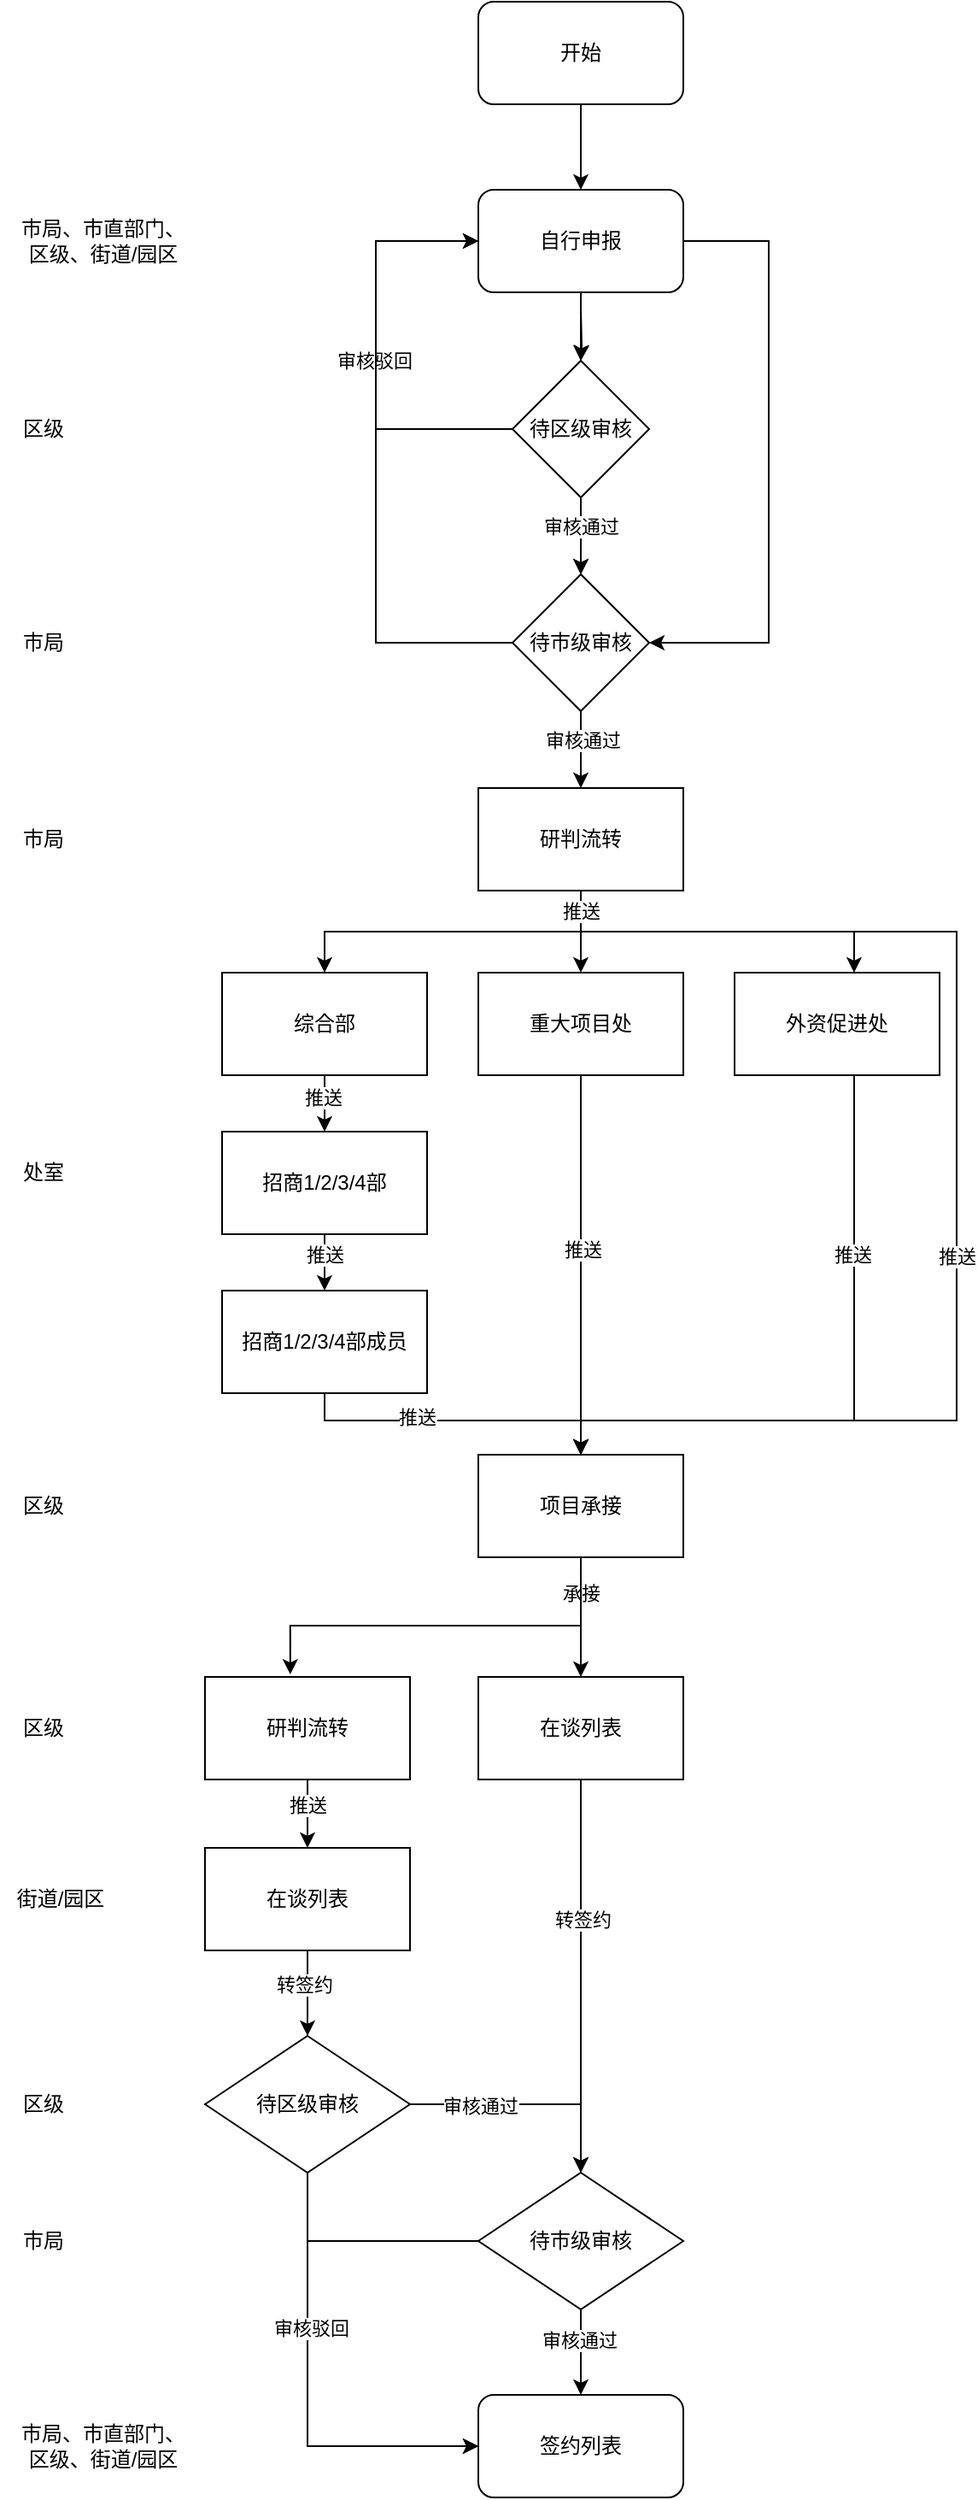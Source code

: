 <mxfile version="26.0.2">
  <diagram name="第 1 页" id="-78T5JWSiIahzSValokN">
    <mxGraphModel dx="1603" dy="817" grid="1" gridSize="10" guides="1" tooltips="1" connect="1" arrows="1" fold="1" page="1" pageScale="1" pageWidth="3300" pageHeight="4681" math="0" shadow="0">
      <root>
        <mxCell id="0" />
        <mxCell id="1" parent="0" />
        <mxCell id="tJxeAwG3_zR4GEV5-iHH-3" style="edgeStyle=orthogonalEdgeStyle;rounded=0;orthogonalLoop=1;jettySize=auto;html=1;exitX=0.5;exitY=1;exitDx=0;exitDy=0;entryX=0.5;entryY=0;entryDx=0;entryDy=0;" edge="1" parent="1" source="tJxeAwG3_zR4GEV5-iHH-1" target="tJxeAwG3_zR4GEV5-iHH-2">
          <mxGeometry relative="1" as="geometry" />
        </mxCell>
        <mxCell id="tJxeAwG3_zR4GEV5-iHH-1" value="开始" style="rounded=1;whiteSpace=wrap;html=1;" vertex="1" parent="1">
          <mxGeometry x="320" y="40" width="120" height="60" as="geometry" />
        </mxCell>
        <mxCell id="tJxeAwG3_zR4GEV5-iHH-8" value="" style="edgeStyle=orthogonalEdgeStyle;rounded=0;orthogonalLoop=1;jettySize=auto;html=1;" edge="1" parent="1" target="tJxeAwG3_zR4GEV5-iHH-5">
          <mxGeometry relative="1" as="geometry">
            <mxPoint x="380" y="220" as="sourcePoint" />
          </mxGeometry>
        </mxCell>
        <mxCell id="tJxeAwG3_zR4GEV5-iHH-10" style="edgeStyle=orthogonalEdgeStyle;rounded=0;orthogonalLoop=1;jettySize=auto;html=1;exitX=0.5;exitY=1;exitDx=0;exitDy=0;entryX=0.5;entryY=0;entryDx=0;entryDy=0;" edge="1" parent="1" source="tJxeAwG3_zR4GEV5-iHH-5" target="tJxeAwG3_zR4GEV5-iHH-6">
          <mxGeometry relative="1" as="geometry" />
        </mxCell>
        <mxCell id="tJxeAwG3_zR4GEV5-iHH-20" style="edgeStyle=orthogonalEdgeStyle;rounded=0;orthogonalLoop=1;jettySize=auto;html=1;entryX=1;entryY=0.5;entryDx=0;entryDy=0;" edge="1" parent="1" source="tJxeAwG3_zR4GEV5-iHH-2" target="tJxeAwG3_zR4GEV5-iHH-6">
          <mxGeometry relative="1" as="geometry">
            <Array as="points">
              <mxPoint x="490" y="180" />
              <mxPoint x="490" y="415" />
            </Array>
          </mxGeometry>
        </mxCell>
        <mxCell id="tJxeAwG3_zR4GEV5-iHH-2" value="自行申报" style="rounded=1;whiteSpace=wrap;html=1;" vertex="1" parent="1">
          <mxGeometry x="320" y="150" width="120" height="60" as="geometry" />
        </mxCell>
        <mxCell id="tJxeAwG3_zR4GEV5-iHH-4" value="市局、市直部门、&lt;br&gt;区级、街道/园区" style="text;html=1;align=center;verticalAlign=middle;resizable=0;points=[];autosize=1;strokeColor=none;fillColor=none;" vertex="1" parent="1">
          <mxGeometry x="40" y="160" width="120" height="40" as="geometry" />
        </mxCell>
        <mxCell id="tJxeAwG3_zR4GEV5-iHH-7" value="" style="edgeStyle=orthogonalEdgeStyle;rounded=0;orthogonalLoop=1;jettySize=auto;html=1;" edge="1" parent="1" source="tJxeAwG3_zR4GEV5-iHH-5" target="tJxeAwG3_zR4GEV5-iHH-6">
          <mxGeometry relative="1" as="geometry">
            <Array as="points">
              <mxPoint x="380" y="280" />
            </Array>
          </mxGeometry>
        </mxCell>
        <mxCell id="tJxeAwG3_zR4GEV5-iHH-11" value="审核通过" style="edgeLabel;html=1;align=center;verticalAlign=middle;resizable=0;points=[];" vertex="1" connectable="0" parent="tJxeAwG3_zR4GEV5-iHH-7">
          <mxGeometry x="-0.289" y="1" relative="1" as="geometry">
            <mxPoint x="-1" y="1" as="offset" />
          </mxGeometry>
        </mxCell>
        <mxCell id="tJxeAwG3_zR4GEV5-iHH-15" style="edgeStyle=orthogonalEdgeStyle;rounded=0;orthogonalLoop=1;jettySize=auto;html=1;exitX=0;exitY=0.5;exitDx=0;exitDy=0;entryX=0;entryY=0.5;entryDx=0;entryDy=0;" edge="1" parent="1" source="tJxeAwG3_zR4GEV5-iHH-5" target="tJxeAwG3_zR4GEV5-iHH-2">
          <mxGeometry relative="1" as="geometry">
            <Array as="points">
              <mxPoint x="260" y="290" />
              <mxPoint x="260" y="180" />
            </Array>
          </mxGeometry>
        </mxCell>
        <mxCell id="tJxeAwG3_zR4GEV5-iHH-16" value="审核驳回" style="edgeLabel;html=1;align=center;verticalAlign=middle;resizable=0;points=[];" vertex="1" connectable="0" parent="tJxeAwG3_zR4GEV5-iHH-15">
          <mxGeometry x="0.175" y="1" relative="1" as="geometry">
            <mxPoint y="27" as="offset" />
          </mxGeometry>
        </mxCell>
        <mxCell id="tJxeAwG3_zR4GEV5-iHH-18" style="edgeStyle=orthogonalEdgeStyle;rounded=0;orthogonalLoop=1;jettySize=auto;html=1;exitX=0;exitY=0.5;exitDx=0;exitDy=0;" edge="1" parent="1" source="tJxeAwG3_zR4GEV5-iHH-6">
          <mxGeometry relative="1" as="geometry">
            <mxPoint x="320" y="180" as="targetPoint" />
            <Array as="points">
              <mxPoint x="260" y="415" />
              <mxPoint x="260" y="180" />
            </Array>
          </mxGeometry>
        </mxCell>
        <mxCell id="tJxeAwG3_zR4GEV5-iHH-22" style="edgeStyle=orthogonalEdgeStyle;rounded=0;orthogonalLoop=1;jettySize=auto;html=1;exitX=0.5;exitY=1;exitDx=0;exitDy=0;entryX=0.5;entryY=0;entryDx=0;entryDy=0;" edge="1" parent="1" source="tJxeAwG3_zR4GEV5-iHH-6" target="tJxeAwG3_zR4GEV5-iHH-21">
          <mxGeometry relative="1" as="geometry" />
        </mxCell>
        <mxCell id="tJxeAwG3_zR4GEV5-iHH-23" value="审核通过" style="edgeLabel;html=1;align=center;verticalAlign=middle;resizable=0;points=[];" vertex="1" connectable="0" parent="tJxeAwG3_zR4GEV5-iHH-22">
          <mxGeometry x="-0.258" y="1" relative="1" as="geometry">
            <mxPoint as="offset" />
          </mxGeometry>
        </mxCell>
        <mxCell id="tJxeAwG3_zR4GEV5-iHH-6" value="待市级审核" style="rhombus;whiteSpace=wrap;html=1;" vertex="1" parent="1">
          <mxGeometry x="340" y="375" width="80" height="80" as="geometry" />
        </mxCell>
        <mxCell id="tJxeAwG3_zR4GEV5-iHH-9" value="区级" style="text;html=1;align=center;verticalAlign=middle;resizable=0;points=[];autosize=1;strokeColor=none;fillColor=none;" vertex="1" parent="1">
          <mxGeometry x="40" y="275" width="50" height="30" as="geometry" />
        </mxCell>
        <mxCell id="tJxeAwG3_zR4GEV5-iHH-12" value="市局" style="text;html=1;align=center;verticalAlign=middle;resizable=0;points=[];autosize=1;strokeColor=none;fillColor=none;" vertex="1" parent="1">
          <mxGeometry x="40" y="400" width="50" height="30" as="geometry" />
        </mxCell>
        <mxCell id="tJxeAwG3_zR4GEV5-iHH-17" value="" style="edgeStyle=orthogonalEdgeStyle;rounded=0;orthogonalLoop=1;jettySize=auto;html=1;exitX=0.5;exitY=1;exitDx=0;exitDy=0;entryX=0.5;entryY=0;entryDx=0;entryDy=0;" edge="1" parent="1" source="tJxeAwG3_zR4GEV5-iHH-2" target="tJxeAwG3_zR4GEV5-iHH-5">
          <mxGeometry relative="1" as="geometry">
            <mxPoint x="380" y="210" as="sourcePoint" />
            <mxPoint x="380" y="375" as="targetPoint" />
          </mxGeometry>
        </mxCell>
        <mxCell id="tJxeAwG3_zR4GEV5-iHH-5" value="待区级审核" style="rhombus;whiteSpace=wrap;html=1;" vertex="1" parent="1">
          <mxGeometry x="340" y="250" width="80" height="80" as="geometry" />
        </mxCell>
        <mxCell id="tJxeAwG3_zR4GEV5-iHH-28" style="edgeStyle=orthogonalEdgeStyle;rounded=0;orthogonalLoop=1;jettySize=auto;html=1;exitX=0.5;exitY=1;exitDx=0;exitDy=0;entryX=0.5;entryY=0;entryDx=0;entryDy=0;" edge="1" parent="1" source="tJxeAwG3_zR4GEV5-iHH-21" target="tJxeAwG3_zR4GEV5-iHH-26">
          <mxGeometry relative="1" as="geometry" />
        </mxCell>
        <mxCell id="tJxeAwG3_zR4GEV5-iHH-29" style="edgeStyle=orthogonalEdgeStyle;rounded=0;orthogonalLoop=1;jettySize=auto;html=1;exitX=0.5;exitY=1;exitDx=0;exitDy=0;entryX=0.5;entryY=0;entryDx=0;entryDy=0;" edge="1" parent="1" source="tJxeAwG3_zR4GEV5-iHH-21" target="tJxeAwG3_zR4GEV5-iHH-25">
          <mxGeometry relative="1" as="geometry" />
        </mxCell>
        <mxCell id="tJxeAwG3_zR4GEV5-iHH-44" style="edgeStyle=orthogonalEdgeStyle;rounded=0;orthogonalLoop=1;jettySize=auto;html=1;" edge="1" parent="1">
          <mxGeometry relative="1" as="geometry">
            <mxPoint x="380" y="560" as="sourcePoint" />
            <mxPoint x="380" y="890" as="targetPoint" />
            <Array as="points">
              <mxPoint x="380" y="584" />
              <mxPoint x="600" y="584" />
              <mxPoint x="600" y="870" />
              <mxPoint x="380" y="870" />
            </Array>
          </mxGeometry>
        </mxCell>
        <mxCell id="tJxeAwG3_zR4GEV5-iHH-47" value="推送" style="edgeLabel;html=1;align=center;verticalAlign=middle;resizable=0;points=[];" vertex="1" connectable="0" parent="tJxeAwG3_zR4GEV5-iHH-44">
          <mxGeometry x="0.126" relative="1" as="geometry">
            <mxPoint as="offset" />
          </mxGeometry>
        </mxCell>
        <mxCell id="tJxeAwG3_zR4GEV5-iHH-21" value="研判流转" style="whiteSpace=wrap;html=1;" vertex="1" parent="1">
          <mxGeometry x="320" y="500" width="120" height="60" as="geometry" />
        </mxCell>
        <mxCell id="tJxeAwG3_zR4GEV5-iHH-24" value="市局" style="text;html=1;align=center;verticalAlign=middle;resizable=0;points=[];autosize=1;strokeColor=none;fillColor=none;" vertex="1" parent="1">
          <mxGeometry x="40" y="515" width="50" height="30" as="geometry" />
        </mxCell>
        <mxCell id="tJxeAwG3_zR4GEV5-iHH-35" style="edgeStyle=orthogonalEdgeStyle;rounded=0;orthogonalLoop=1;jettySize=auto;html=1;exitX=0.5;exitY=1;exitDx=0;exitDy=0;entryX=0.5;entryY=0;entryDx=0;entryDy=0;" edge="1" parent="1" source="tJxeAwG3_zR4GEV5-iHH-25" target="tJxeAwG3_zR4GEV5-iHH-33">
          <mxGeometry relative="1" as="geometry" />
        </mxCell>
        <mxCell id="tJxeAwG3_zR4GEV5-iHH-37" value="推送" style="edgeLabel;html=1;align=center;verticalAlign=middle;resizable=0;points=[];" vertex="1" connectable="0" parent="tJxeAwG3_zR4GEV5-iHH-35">
          <mxGeometry x="-0.25" y="-1" relative="1" as="geometry">
            <mxPoint as="offset" />
          </mxGeometry>
        </mxCell>
        <mxCell id="tJxeAwG3_zR4GEV5-iHH-25" value="综合部" style="whiteSpace=wrap;html=1;" vertex="1" parent="1">
          <mxGeometry x="170" y="608" width="120" height="60" as="geometry" />
        </mxCell>
        <mxCell id="tJxeAwG3_zR4GEV5-iHH-42" style="edgeStyle=orthogonalEdgeStyle;rounded=0;orthogonalLoop=1;jettySize=auto;html=1;entryX=0.5;entryY=0;entryDx=0;entryDy=0;" edge="1" parent="1" source="tJxeAwG3_zR4GEV5-iHH-26" target="tJxeAwG3_zR4GEV5-iHH-39">
          <mxGeometry relative="1" as="geometry" />
        </mxCell>
        <mxCell id="tJxeAwG3_zR4GEV5-iHH-45" value="推送" style="edgeLabel;html=1;align=center;verticalAlign=middle;resizable=0;points=[];" vertex="1" connectable="0" parent="tJxeAwG3_zR4GEV5-iHH-42">
          <mxGeometry x="-0.081" y="1" relative="1" as="geometry">
            <mxPoint as="offset" />
          </mxGeometry>
        </mxCell>
        <mxCell id="tJxeAwG3_zR4GEV5-iHH-26" value="重大项目处" style="whiteSpace=wrap;html=1;" vertex="1" parent="1">
          <mxGeometry x="320" y="608" width="120" height="60" as="geometry" />
        </mxCell>
        <mxCell id="tJxeAwG3_zR4GEV5-iHH-43" style="edgeStyle=orthogonalEdgeStyle;rounded=0;orthogonalLoop=1;jettySize=auto;html=1;exitX=0.5;exitY=1;exitDx=0;exitDy=0;entryX=0.5;entryY=0;entryDx=0;entryDy=0;" edge="1" parent="1" target="tJxeAwG3_zR4GEV5-iHH-39">
          <mxGeometry relative="1" as="geometry">
            <mxPoint x="390" y="880" as="targetPoint" />
            <mxPoint x="540" y="660" as="sourcePoint" />
            <Array as="points">
              <mxPoint x="540" y="870" />
              <mxPoint x="380" y="870" />
            </Array>
          </mxGeometry>
        </mxCell>
        <mxCell id="tJxeAwG3_zR4GEV5-iHH-46" value="推送" style="edgeLabel;html=1;align=center;verticalAlign=middle;resizable=0;points=[];" vertex="1" connectable="0" parent="tJxeAwG3_zR4GEV5-iHH-43">
          <mxGeometry x="-0.423" y="-1" relative="1" as="geometry">
            <mxPoint as="offset" />
          </mxGeometry>
        </mxCell>
        <mxCell id="tJxeAwG3_zR4GEV5-iHH-27" value="外资促进处" style="whiteSpace=wrap;html=1;" vertex="1" parent="1">
          <mxGeometry x="470" y="608" width="120" height="60" as="geometry" />
        </mxCell>
        <mxCell id="tJxeAwG3_zR4GEV5-iHH-30" style="edgeStyle=orthogonalEdgeStyle;rounded=0;orthogonalLoop=1;jettySize=auto;html=1;exitX=0.5;exitY=1;exitDx=0;exitDy=0;entryX=0.583;entryY=0;entryDx=0;entryDy=0;entryPerimeter=0;" edge="1" parent="1" source="tJxeAwG3_zR4GEV5-iHH-21" target="tJxeAwG3_zR4GEV5-iHH-27">
          <mxGeometry relative="1" as="geometry" />
        </mxCell>
        <mxCell id="tJxeAwG3_zR4GEV5-iHH-31" value="推送" style="edgeLabel;html=1;align=center;verticalAlign=middle;resizable=0;points=[];" vertex="1" connectable="0" parent="tJxeAwG3_zR4GEV5-iHH-30">
          <mxGeometry x="-0.901" relative="1" as="geometry">
            <mxPoint y="1" as="offset" />
          </mxGeometry>
        </mxCell>
        <mxCell id="tJxeAwG3_zR4GEV5-iHH-32" value="处室" style="text;html=1;align=center;verticalAlign=middle;resizable=0;points=[];autosize=1;strokeColor=none;fillColor=none;" vertex="1" parent="1">
          <mxGeometry x="40" y="710" width="50" height="30" as="geometry" />
        </mxCell>
        <mxCell id="tJxeAwG3_zR4GEV5-iHH-36" style="edgeStyle=orthogonalEdgeStyle;rounded=0;orthogonalLoop=1;jettySize=auto;html=1;exitX=0.5;exitY=1;exitDx=0;exitDy=0;entryX=0.5;entryY=0;entryDx=0;entryDy=0;" edge="1" parent="1" source="tJxeAwG3_zR4GEV5-iHH-33" target="tJxeAwG3_zR4GEV5-iHH-34">
          <mxGeometry relative="1" as="geometry" />
        </mxCell>
        <mxCell id="tJxeAwG3_zR4GEV5-iHH-38" value="推送" style="edgeLabel;html=1;align=center;verticalAlign=middle;resizable=0;points=[];" vertex="1" connectable="0" parent="tJxeAwG3_zR4GEV5-iHH-36">
          <mxGeometry x="-0.267" relative="1" as="geometry">
            <mxPoint as="offset" />
          </mxGeometry>
        </mxCell>
        <mxCell id="tJxeAwG3_zR4GEV5-iHH-33" value="招商1/2/3/4部" style="whiteSpace=wrap;html=1;" vertex="1" parent="1">
          <mxGeometry x="170" y="701" width="120" height="60" as="geometry" />
        </mxCell>
        <mxCell id="tJxeAwG3_zR4GEV5-iHH-41" style="edgeStyle=orthogonalEdgeStyle;rounded=0;orthogonalLoop=1;jettySize=auto;html=1;exitX=0.5;exitY=1;exitDx=0;exitDy=0;entryX=0.5;entryY=0;entryDx=0;entryDy=0;" edge="1" parent="1" source="tJxeAwG3_zR4GEV5-iHH-34" target="tJxeAwG3_zR4GEV5-iHH-39">
          <mxGeometry relative="1" as="geometry">
            <Array as="points">
              <mxPoint x="230" y="870" />
              <mxPoint x="380" y="870" />
            </Array>
          </mxGeometry>
        </mxCell>
        <mxCell id="tJxeAwG3_zR4GEV5-iHH-48" value="推送" style="edgeLabel;html=1;align=center;verticalAlign=middle;resizable=0;points=[];" vertex="1" connectable="0" parent="tJxeAwG3_zR4GEV5-iHH-41">
          <mxGeometry x="-0.249" y="2" relative="1" as="geometry">
            <mxPoint as="offset" />
          </mxGeometry>
        </mxCell>
        <mxCell id="tJxeAwG3_zR4GEV5-iHH-34" value="招商1/2/3/4部成员" style="whiteSpace=wrap;html=1;" vertex="1" parent="1">
          <mxGeometry x="170" y="794" width="120" height="60" as="geometry" />
        </mxCell>
        <mxCell id="tJxeAwG3_zR4GEV5-iHH-55" value="" style="edgeStyle=orthogonalEdgeStyle;rounded=0;orthogonalLoop=1;jettySize=auto;html=1;" edge="1" parent="1" source="tJxeAwG3_zR4GEV5-iHH-39" target="tJxeAwG3_zR4GEV5-iHH-54">
          <mxGeometry relative="1" as="geometry" />
        </mxCell>
        <mxCell id="tJxeAwG3_zR4GEV5-iHH-56" value="承接" style="edgeLabel;html=1;align=center;verticalAlign=middle;resizable=0;points=[];" vertex="1" connectable="0" parent="tJxeAwG3_zR4GEV5-iHH-55">
          <mxGeometry x="-0.293" relative="1" as="geometry">
            <mxPoint y="-4" as="offset" />
          </mxGeometry>
        </mxCell>
        <mxCell id="tJxeAwG3_zR4GEV5-iHH-39" value="项目承接" style="whiteSpace=wrap;html=1;" vertex="1" parent="1">
          <mxGeometry x="320" y="890" width="120" height="60" as="geometry" />
        </mxCell>
        <mxCell id="tJxeAwG3_zR4GEV5-iHH-40" value="区级" style="text;html=1;align=center;verticalAlign=middle;resizable=0;points=[];autosize=1;strokeColor=none;fillColor=none;" vertex="1" parent="1">
          <mxGeometry x="40" y="905" width="50" height="30" as="geometry" />
        </mxCell>
        <mxCell id="tJxeAwG3_zR4GEV5-iHH-62" value="" style="edgeStyle=orthogonalEdgeStyle;rounded=0;orthogonalLoop=1;jettySize=auto;html=1;" edge="1" parent="1" source="tJxeAwG3_zR4GEV5-iHH-53" target="tJxeAwG3_zR4GEV5-iHH-61">
          <mxGeometry relative="1" as="geometry" />
        </mxCell>
        <mxCell id="tJxeAwG3_zR4GEV5-iHH-63" value="推送" style="edgeLabel;html=1;align=center;verticalAlign=middle;resizable=0;points=[];" vertex="1" connectable="0" parent="tJxeAwG3_zR4GEV5-iHH-62">
          <mxGeometry x="-0.245" relative="1" as="geometry">
            <mxPoint as="offset" />
          </mxGeometry>
        </mxCell>
        <mxCell id="tJxeAwG3_zR4GEV5-iHH-53" value="研判流转" style="rounded=0;whiteSpace=wrap;html=1;" vertex="1" parent="1">
          <mxGeometry x="160" y="1020" width="120" height="60" as="geometry" />
        </mxCell>
        <mxCell id="tJxeAwG3_zR4GEV5-iHH-70" style="edgeStyle=orthogonalEdgeStyle;rounded=0;orthogonalLoop=1;jettySize=auto;html=1;entryX=0.5;entryY=0;entryDx=0;entryDy=0;" edge="1" parent="1" source="tJxeAwG3_zR4GEV5-iHH-54" target="tJxeAwG3_zR4GEV5-iHH-68">
          <mxGeometry relative="1" as="geometry" />
        </mxCell>
        <mxCell id="tJxeAwG3_zR4GEV5-iHH-71" value="转签约" style="edgeLabel;html=1;align=center;verticalAlign=middle;resizable=0;points=[];" vertex="1" connectable="0" parent="tJxeAwG3_zR4GEV5-iHH-70">
          <mxGeometry x="-0.285" y="1" relative="1" as="geometry">
            <mxPoint as="offset" />
          </mxGeometry>
        </mxCell>
        <mxCell id="tJxeAwG3_zR4GEV5-iHH-54" value="在谈列表" style="whiteSpace=wrap;html=1;" vertex="1" parent="1">
          <mxGeometry x="320" y="1020" width="120" height="60" as="geometry" />
        </mxCell>
        <mxCell id="tJxeAwG3_zR4GEV5-iHH-57" style="edgeStyle=orthogonalEdgeStyle;rounded=0;orthogonalLoop=1;jettySize=auto;html=1;entryX=0.416;entryY=-0.024;entryDx=0;entryDy=0;entryPerimeter=0;" edge="1" parent="1" target="tJxeAwG3_zR4GEV5-iHH-53">
          <mxGeometry relative="1" as="geometry">
            <mxPoint x="380" y="950" as="sourcePoint" />
            <mxPoint x="209.08" y="1006.88" as="targetPoint" />
            <Array as="points">
              <mxPoint x="380" y="990" />
              <mxPoint x="210" y="990" />
            </Array>
          </mxGeometry>
        </mxCell>
        <mxCell id="tJxeAwG3_zR4GEV5-iHH-58" value="区级" style="text;html=1;align=center;verticalAlign=middle;resizable=0;points=[];autosize=1;strokeColor=none;fillColor=none;" vertex="1" parent="1">
          <mxGeometry x="40" y="1035" width="50" height="30" as="geometry" />
        </mxCell>
        <mxCell id="tJxeAwG3_zR4GEV5-iHH-66" style="edgeStyle=orthogonalEdgeStyle;rounded=0;orthogonalLoop=1;jettySize=auto;html=1;exitX=0.5;exitY=1;exitDx=0;exitDy=0;entryX=0.5;entryY=0;entryDx=0;entryDy=0;" edge="1" parent="1" source="tJxeAwG3_zR4GEV5-iHH-61" target="tJxeAwG3_zR4GEV5-iHH-65">
          <mxGeometry relative="1" as="geometry" />
        </mxCell>
        <mxCell id="tJxeAwG3_zR4GEV5-iHH-67" value="转签约" style="edgeLabel;html=1;align=center;verticalAlign=middle;resizable=0;points=[];" vertex="1" connectable="0" parent="tJxeAwG3_zR4GEV5-iHH-66">
          <mxGeometry x="-0.219" y="-2" relative="1" as="geometry">
            <mxPoint as="offset" />
          </mxGeometry>
        </mxCell>
        <mxCell id="tJxeAwG3_zR4GEV5-iHH-61" value="在谈列表" style="whiteSpace=wrap;html=1;rounded=0;" vertex="1" parent="1">
          <mxGeometry x="160" y="1120" width="120" height="60" as="geometry" />
        </mxCell>
        <mxCell id="tJxeAwG3_zR4GEV5-iHH-64" value="街道/园区" style="text;html=1;align=center;verticalAlign=middle;resizable=0;points=[];autosize=1;strokeColor=none;fillColor=none;" vertex="1" parent="1">
          <mxGeometry x="40" y="1135" width="70" height="30" as="geometry" />
        </mxCell>
        <mxCell id="tJxeAwG3_zR4GEV5-iHH-69" value="" style="edgeStyle=orthogonalEdgeStyle;rounded=0;orthogonalLoop=1;jettySize=auto;html=1;entryX=0.5;entryY=0;entryDx=0;entryDy=0;" edge="1" parent="1" source="tJxeAwG3_zR4GEV5-iHH-65" target="tJxeAwG3_zR4GEV5-iHH-68">
          <mxGeometry relative="1" as="geometry" />
        </mxCell>
        <mxCell id="tJxeAwG3_zR4GEV5-iHH-72" value="审核通过" style="edgeLabel;html=1;align=center;verticalAlign=middle;resizable=0;points=[];" vertex="1" connectable="0" parent="tJxeAwG3_zR4GEV5-iHH-69">
          <mxGeometry x="-0.423" y="-1" relative="1" as="geometry">
            <mxPoint as="offset" />
          </mxGeometry>
        </mxCell>
        <mxCell id="tJxeAwG3_zR4GEV5-iHH-83" style="edgeStyle=orthogonalEdgeStyle;rounded=0;orthogonalLoop=1;jettySize=auto;html=1;exitX=0.5;exitY=1;exitDx=0;exitDy=0;entryX=0;entryY=0.5;entryDx=0;entryDy=0;" edge="1" parent="1" source="tJxeAwG3_zR4GEV5-iHH-65" target="tJxeAwG3_zR4GEV5-iHH-76">
          <mxGeometry relative="1" as="geometry" />
        </mxCell>
        <mxCell id="tJxeAwG3_zR4GEV5-iHH-65" value="待区级审核" style="rhombus;whiteSpace=wrap;html=1;" vertex="1" parent="1">
          <mxGeometry x="160" y="1230" width="120" height="80" as="geometry" />
        </mxCell>
        <mxCell id="tJxeAwG3_zR4GEV5-iHH-78" style="edgeStyle=orthogonalEdgeStyle;rounded=0;orthogonalLoop=1;jettySize=auto;html=1;exitX=0.5;exitY=1;exitDx=0;exitDy=0;entryX=0.5;entryY=0;entryDx=0;entryDy=0;" edge="1" parent="1" source="tJxeAwG3_zR4GEV5-iHH-68" target="tJxeAwG3_zR4GEV5-iHH-76">
          <mxGeometry relative="1" as="geometry" />
        </mxCell>
        <mxCell id="tJxeAwG3_zR4GEV5-iHH-79" value="审核通过" style="edgeLabel;html=1;align=center;verticalAlign=middle;resizable=0;points=[];" vertex="1" connectable="0" parent="tJxeAwG3_zR4GEV5-iHH-78">
          <mxGeometry x="-0.307" y="-1" relative="1" as="geometry">
            <mxPoint as="offset" />
          </mxGeometry>
        </mxCell>
        <mxCell id="tJxeAwG3_zR4GEV5-iHH-81" style="edgeStyle=orthogonalEdgeStyle;rounded=0;orthogonalLoop=1;jettySize=auto;html=1;exitX=0;exitY=0.5;exitDx=0;exitDy=0;entryX=0;entryY=0.5;entryDx=0;entryDy=0;" edge="1" parent="1" source="tJxeAwG3_zR4GEV5-iHH-68" target="tJxeAwG3_zR4GEV5-iHH-76">
          <mxGeometry relative="1" as="geometry">
            <Array as="points">
              <mxPoint x="220" y="1350" />
              <mxPoint x="220" y="1470" />
            </Array>
          </mxGeometry>
        </mxCell>
        <mxCell id="tJxeAwG3_zR4GEV5-iHH-82" value="审核驳回" style="edgeLabel;html=1;align=center;verticalAlign=middle;resizable=0;points=[];" vertex="1" connectable="0" parent="tJxeAwG3_zR4GEV5-iHH-81">
          <mxGeometry x="-0.06" y="2" relative="1" as="geometry">
            <mxPoint as="offset" />
          </mxGeometry>
        </mxCell>
        <mxCell id="tJxeAwG3_zR4GEV5-iHH-68" value="待市级审核" style="rhombus;whiteSpace=wrap;html=1;" vertex="1" parent="1">
          <mxGeometry x="320" y="1310" width="120" height="80" as="geometry" />
        </mxCell>
        <mxCell id="tJxeAwG3_zR4GEV5-iHH-73" value="区级" style="text;html=1;align=center;verticalAlign=middle;resizable=0;points=[];autosize=1;strokeColor=none;fillColor=none;" vertex="1" parent="1">
          <mxGeometry x="40" y="1255" width="50" height="30" as="geometry" />
        </mxCell>
        <mxCell id="tJxeAwG3_zR4GEV5-iHH-74" value="市局" style="text;html=1;align=center;verticalAlign=middle;resizable=0;points=[];autosize=1;strokeColor=none;fillColor=none;" vertex="1" parent="1">
          <mxGeometry x="40" y="1335" width="50" height="30" as="geometry" />
        </mxCell>
        <mxCell id="tJxeAwG3_zR4GEV5-iHH-76" value="签约列表" style="rounded=1;whiteSpace=wrap;html=1;" vertex="1" parent="1">
          <mxGeometry x="320" y="1440" width="120" height="60" as="geometry" />
        </mxCell>
        <mxCell id="tJxeAwG3_zR4GEV5-iHH-77" value="市局、市直部门、&lt;br&gt;区级、街道/园区" style="text;html=1;align=center;verticalAlign=middle;resizable=0;points=[];autosize=1;strokeColor=none;fillColor=none;" vertex="1" parent="1">
          <mxGeometry x="40" y="1450" width="120" height="40" as="geometry" />
        </mxCell>
      </root>
    </mxGraphModel>
  </diagram>
</mxfile>
